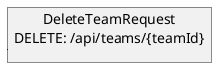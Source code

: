 @startuml Delete team Request

json "DeleteTeamRequest\nDELETE: /api/teams/{teamId}" as deleteTeamRequest {
    
}

@enduml